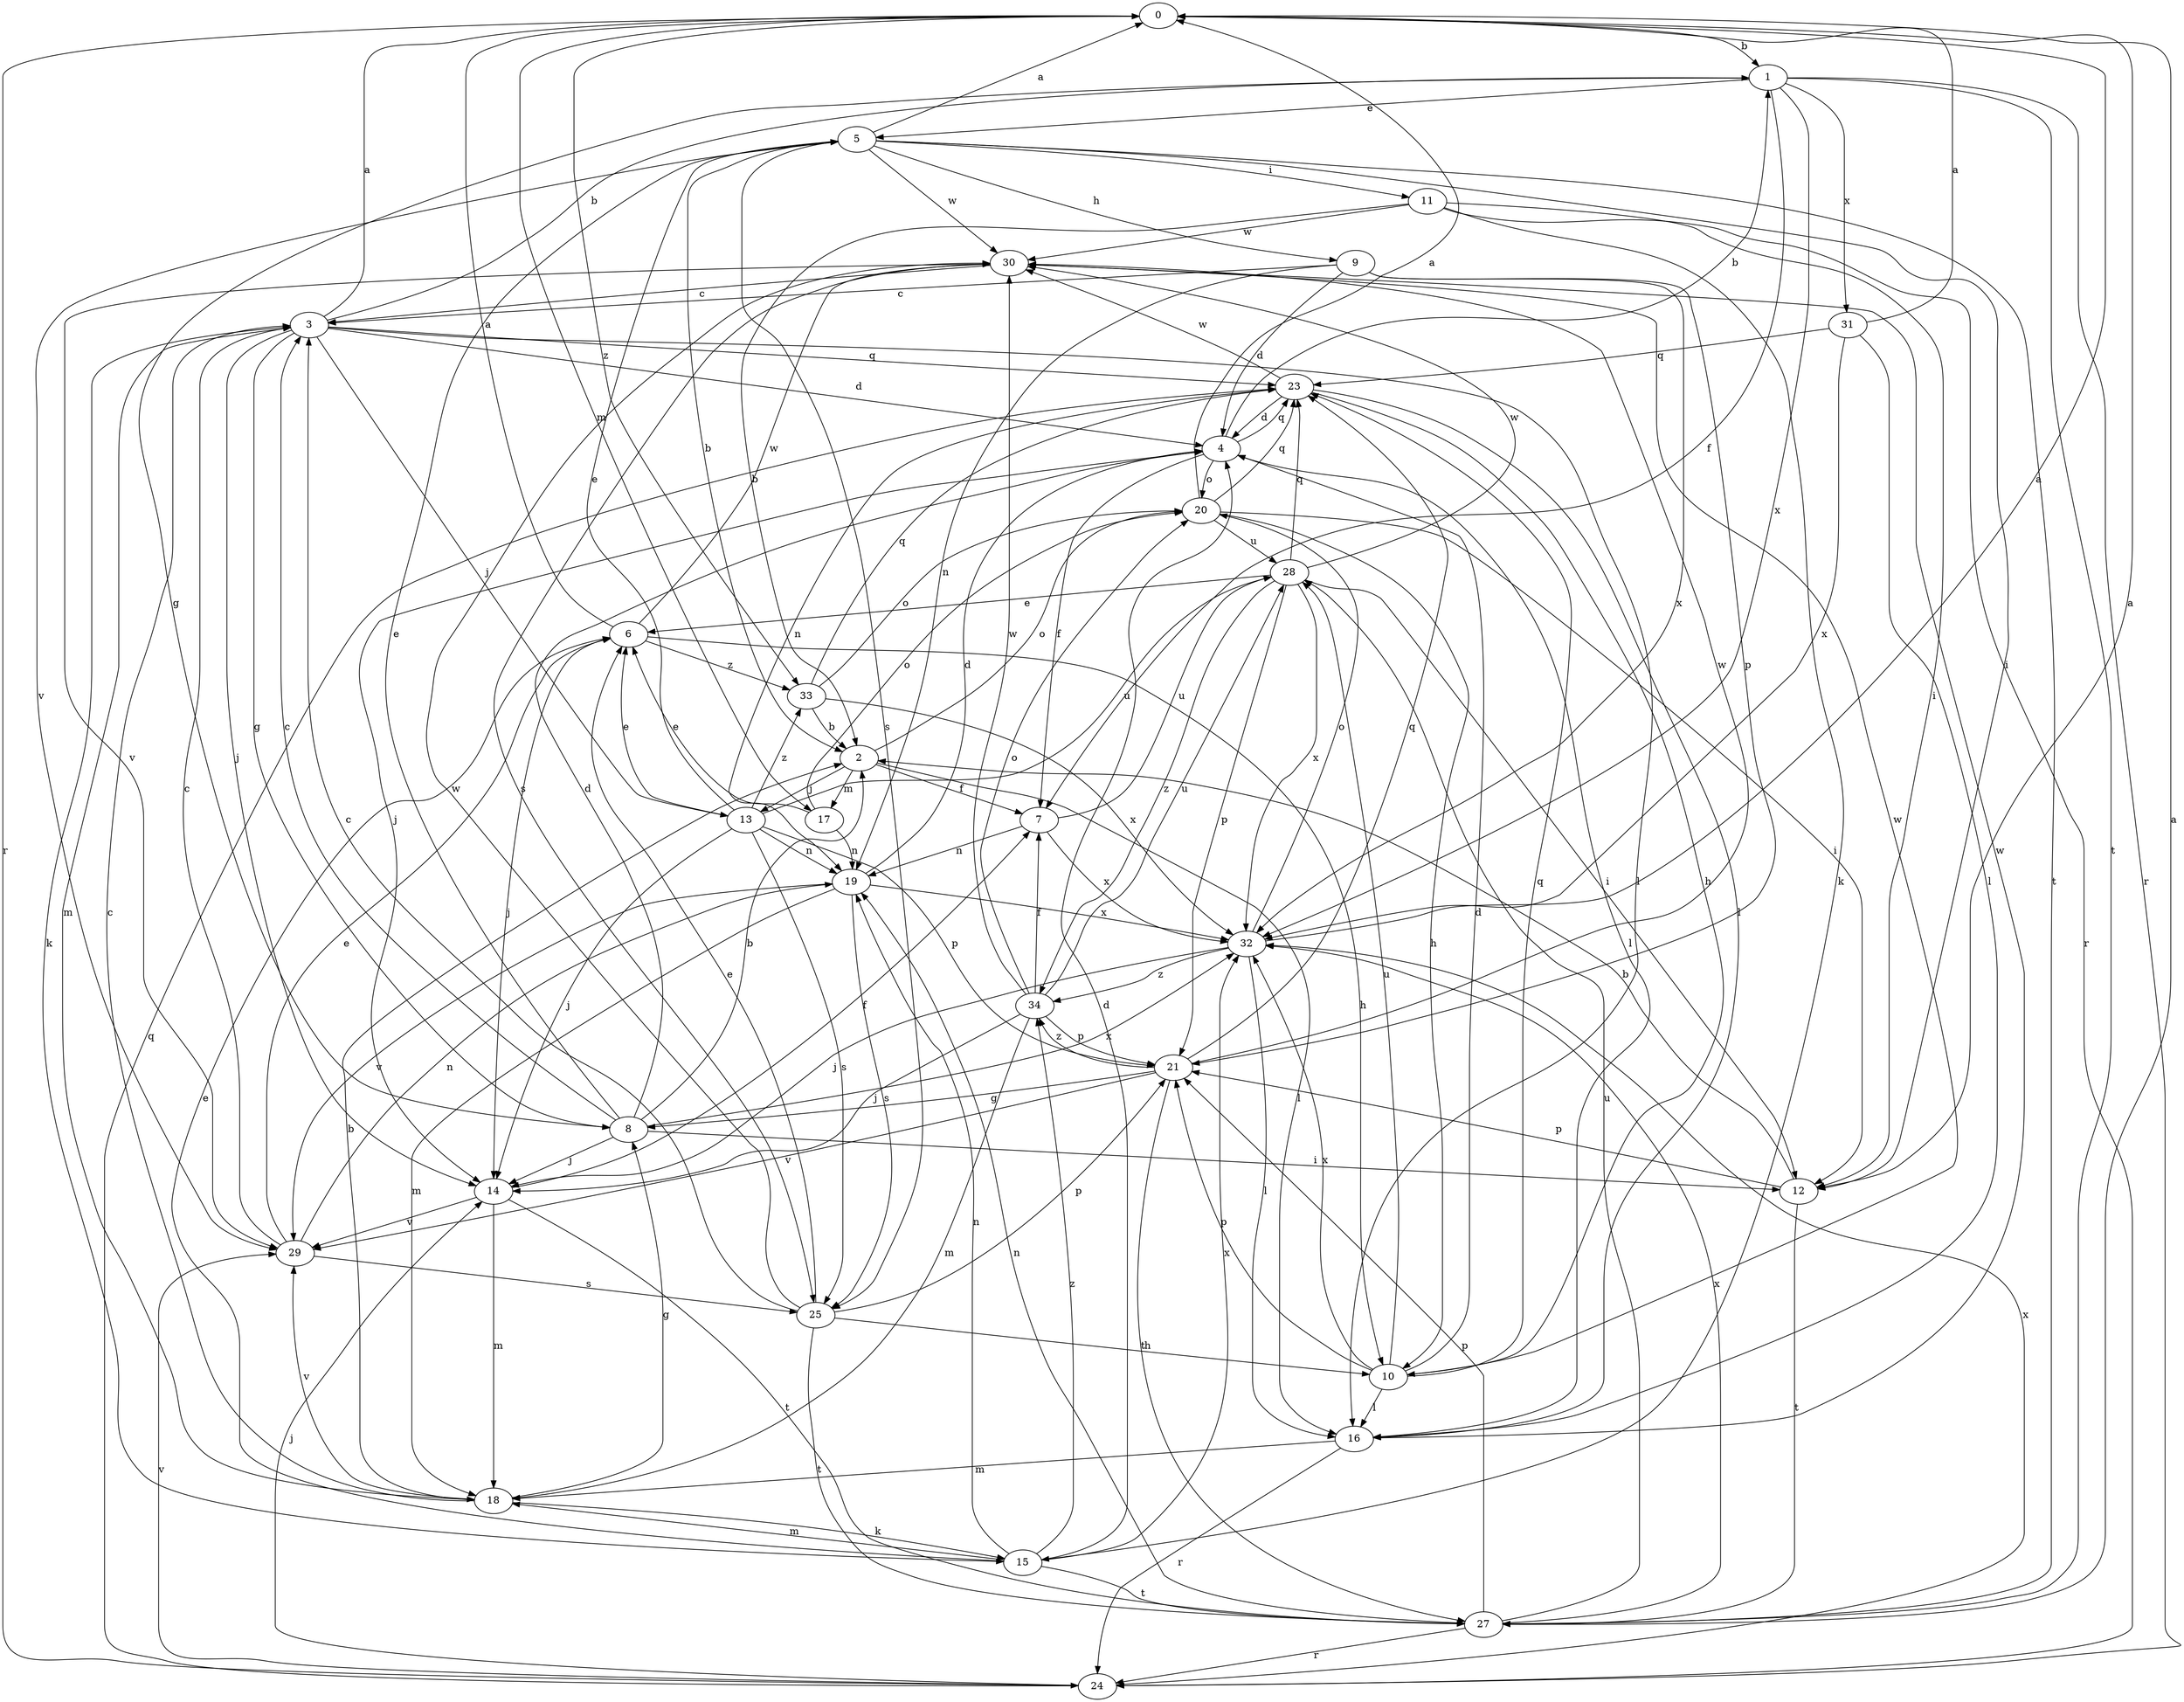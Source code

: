 strict digraph  {
0;
1;
2;
3;
4;
5;
6;
7;
8;
9;
10;
11;
12;
13;
14;
15;
16;
17;
18;
19;
20;
21;
23;
24;
25;
27;
28;
29;
30;
31;
32;
33;
34;
0 -> 1  [label=b];
0 -> 17  [label=m];
0 -> 24  [label=r];
0 -> 33  [label=z];
1 -> 5  [label=e];
1 -> 7  [label=f];
1 -> 8  [label=g];
1 -> 24  [label=r];
1 -> 27  [label=t];
1 -> 31  [label=x];
1 -> 32  [label=x];
2 -> 7  [label=f];
2 -> 13  [label=j];
2 -> 16  [label=l];
2 -> 17  [label=m];
2 -> 20  [label=o];
3 -> 0  [label=a];
3 -> 1  [label=b];
3 -> 4  [label=d];
3 -> 8  [label=g];
3 -> 13  [label=j];
3 -> 14  [label=j];
3 -> 15  [label=k];
3 -> 16  [label=l];
3 -> 18  [label=m];
3 -> 23  [label=q];
4 -> 1  [label=b];
4 -> 7  [label=f];
4 -> 14  [label=j];
4 -> 16  [label=l];
4 -> 20  [label=o];
4 -> 23  [label=q];
5 -> 0  [label=a];
5 -> 2  [label=b];
5 -> 9  [label=h];
5 -> 11  [label=i];
5 -> 12  [label=i];
5 -> 25  [label=s];
5 -> 27  [label=t];
5 -> 29  [label=v];
5 -> 30  [label=w];
6 -> 0  [label=a];
6 -> 10  [label=h];
6 -> 14  [label=j];
6 -> 30  [label=w];
6 -> 33  [label=z];
7 -> 19  [label=n];
7 -> 28  [label=u];
7 -> 32  [label=x];
8 -> 2  [label=b];
8 -> 3  [label=c];
8 -> 4  [label=d];
8 -> 5  [label=e];
8 -> 12  [label=i];
8 -> 14  [label=j];
8 -> 32  [label=x];
9 -> 3  [label=c];
9 -> 4  [label=d];
9 -> 19  [label=n];
9 -> 21  [label=p];
9 -> 32  [label=x];
10 -> 4  [label=d];
10 -> 16  [label=l];
10 -> 21  [label=p];
10 -> 23  [label=q];
10 -> 28  [label=u];
10 -> 30  [label=w];
10 -> 32  [label=x];
11 -> 2  [label=b];
11 -> 12  [label=i];
11 -> 15  [label=k];
11 -> 24  [label=r];
11 -> 30  [label=w];
12 -> 0  [label=a];
12 -> 2  [label=b];
12 -> 21  [label=p];
12 -> 27  [label=t];
13 -> 5  [label=e];
13 -> 6  [label=e];
13 -> 14  [label=j];
13 -> 19  [label=n];
13 -> 21  [label=p];
13 -> 25  [label=s];
13 -> 28  [label=u];
13 -> 33  [label=z];
14 -> 7  [label=f];
14 -> 18  [label=m];
14 -> 27  [label=t];
14 -> 29  [label=v];
15 -> 4  [label=d];
15 -> 6  [label=e];
15 -> 18  [label=m];
15 -> 19  [label=n];
15 -> 27  [label=t];
15 -> 32  [label=x];
15 -> 34  [label=z];
16 -> 18  [label=m];
16 -> 24  [label=r];
16 -> 30  [label=w];
17 -> 6  [label=e];
17 -> 19  [label=n];
17 -> 20  [label=o];
18 -> 2  [label=b];
18 -> 3  [label=c];
18 -> 8  [label=g];
18 -> 15  [label=k];
18 -> 29  [label=v];
19 -> 4  [label=d];
19 -> 18  [label=m];
19 -> 25  [label=s];
19 -> 29  [label=v];
19 -> 32  [label=x];
20 -> 0  [label=a];
20 -> 10  [label=h];
20 -> 12  [label=i];
20 -> 23  [label=q];
20 -> 28  [label=u];
21 -> 8  [label=g];
21 -> 23  [label=q];
21 -> 27  [label=t];
21 -> 29  [label=v];
21 -> 30  [label=w];
21 -> 34  [label=z];
23 -> 4  [label=d];
23 -> 10  [label=h];
23 -> 16  [label=l];
23 -> 19  [label=n];
23 -> 30  [label=w];
24 -> 14  [label=j];
24 -> 23  [label=q];
24 -> 29  [label=v];
24 -> 32  [label=x];
25 -> 3  [label=c];
25 -> 6  [label=e];
25 -> 10  [label=h];
25 -> 21  [label=p];
25 -> 27  [label=t];
25 -> 30  [label=w];
27 -> 0  [label=a];
27 -> 19  [label=n];
27 -> 21  [label=p];
27 -> 24  [label=r];
27 -> 28  [label=u];
27 -> 32  [label=x];
28 -> 6  [label=e];
28 -> 12  [label=i];
28 -> 21  [label=p];
28 -> 23  [label=q];
28 -> 30  [label=w];
28 -> 32  [label=x];
28 -> 34  [label=z];
29 -> 3  [label=c];
29 -> 6  [label=e];
29 -> 19  [label=n];
29 -> 25  [label=s];
30 -> 3  [label=c];
30 -> 25  [label=s];
30 -> 29  [label=v];
31 -> 0  [label=a];
31 -> 16  [label=l];
31 -> 23  [label=q];
31 -> 32  [label=x];
32 -> 0  [label=a];
32 -> 14  [label=j];
32 -> 16  [label=l];
32 -> 20  [label=o];
32 -> 34  [label=z];
33 -> 2  [label=b];
33 -> 20  [label=o];
33 -> 23  [label=q];
33 -> 32  [label=x];
34 -> 7  [label=f];
34 -> 14  [label=j];
34 -> 18  [label=m];
34 -> 20  [label=o];
34 -> 21  [label=p];
34 -> 28  [label=u];
34 -> 30  [label=w];
}
